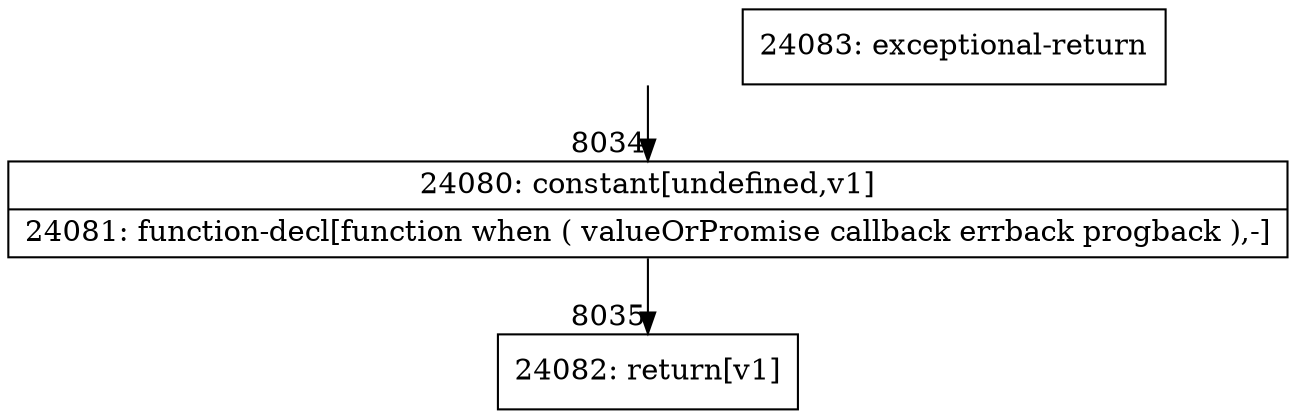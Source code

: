 digraph {
rankdir="TD"
BB_entry539[shape=none,label=""];
BB_entry539 -> BB8034 [tailport=s, headport=n, headlabel="    8034"]
BB8034 [shape=record label="{24080: constant[undefined,v1]|24081: function-decl[function when ( valueOrPromise callback errback progback ),-]}" ] 
BB8034 -> BB8035 [tailport=s, headport=n, headlabel="      8035"]
BB8035 [shape=record label="{24082: return[v1]}" ] 
BB8036 [shape=record label="{24083: exceptional-return}" ] 
//#$~ 11226
}
